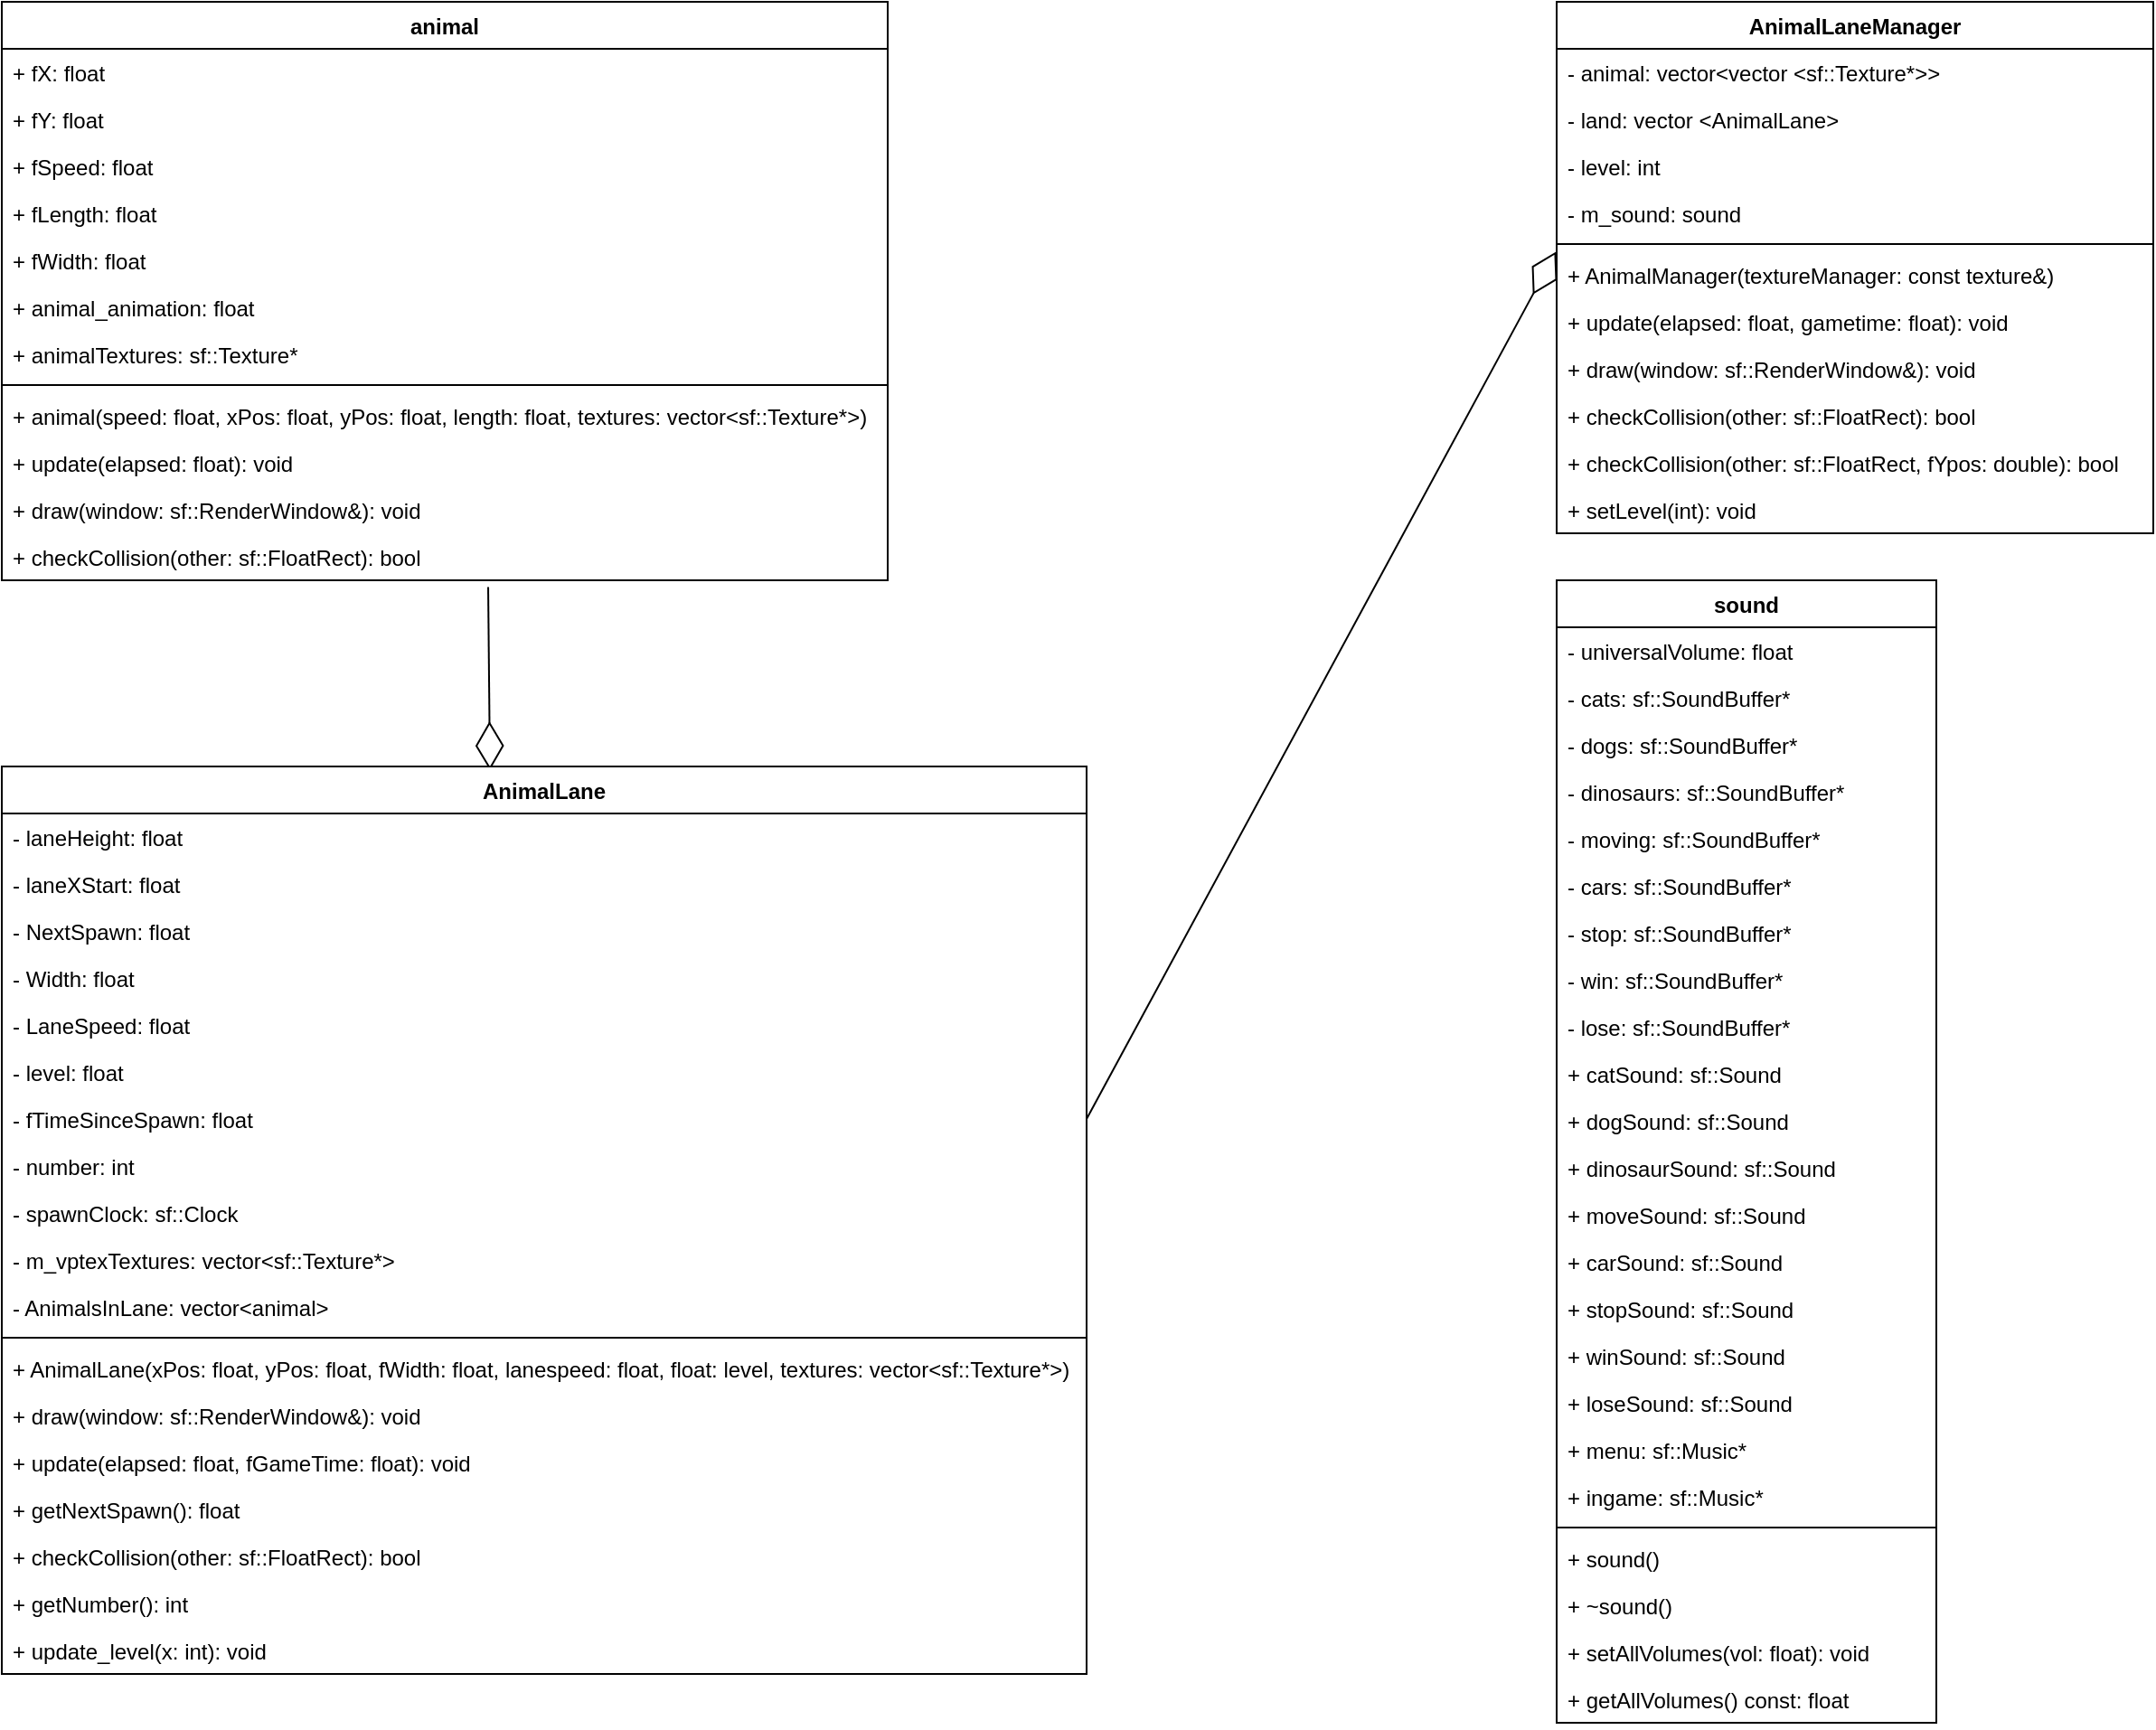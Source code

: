 <mxfile version="13.5.7" type="device"><diagram id="mRQwsWiXz2Iw2MZ6cd9d" name="Page-1"><mxGraphModel dx="1024" dy="592" grid="1" gridSize="10" guides="1" tooltips="1" connect="1" arrows="1" fold="1" page="1" pageScale="1" pageWidth="850" pageHeight="1100" math="0" shadow="0"><root><mxCell id="0"/><mxCell id="1" parent="0"/><mxCell id="m6yV7kOQvlR37z4mrAxk-1" value="animal" style="swimlane;fontStyle=1;align=center;verticalAlign=top;childLayout=stackLayout;horizontal=1;startSize=26;horizontalStack=0;resizeParent=1;resizeParentMax=0;resizeLast=0;collapsible=1;marginBottom=0;" parent="1" vertex="1"><mxGeometry x="10" y="17" width="490" height="320" as="geometry"><mxRectangle x="80" y="90" width="70" height="26" as="alternateBounds"/></mxGeometry></mxCell><mxCell id="m6yV7kOQvlR37z4mrAxk-2" value="+ fX: float" style="text;strokeColor=none;fillColor=none;align=left;verticalAlign=top;spacingLeft=4;spacingRight=4;overflow=hidden;rotatable=0;points=[[0,0.5],[1,0.5]];portConstraint=eastwest;" parent="m6yV7kOQvlR37z4mrAxk-1" vertex="1"><mxGeometry y="26" width="490" height="26" as="geometry"/></mxCell><mxCell id="m6yV7kOQvlR37z4mrAxk-8" value="+ fY: float" style="text;strokeColor=none;fillColor=none;align=left;verticalAlign=top;spacingLeft=4;spacingRight=4;overflow=hidden;rotatable=0;points=[[0,0.5],[1,0.5]];portConstraint=eastwest;" parent="m6yV7kOQvlR37z4mrAxk-1" vertex="1"><mxGeometry y="52" width="490" height="26" as="geometry"/></mxCell><mxCell id="m6yV7kOQvlR37z4mrAxk-7" value="+ fSpeed: float" style="text;strokeColor=none;fillColor=none;align=left;verticalAlign=top;spacingLeft=4;spacingRight=4;overflow=hidden;rotatable=0;points=[[0,0.5],[1,0.5]];portConstraint=eastwest;" parent="m6yV7kOQvlR37z4mrAxk-1" vertex="1"><mxGeometry y="78" width="490" height="26" as="geometry"/></mxCell><mxCell id="m6yV7kOQvlR37z4mrAxk-9" value="+ fLength: float" style="text;strokeColor=none;fillColor=none;align=left;verticalAlign=top;spacingLeft=4;spacingRight=4;overflow=hidden;rotatable=0;points=[[0,0.5],[1,0.5]];portConstraint=eastwest;" parent="m6yV7kOQvlR37z4mrAxk-1" vertex="1"><mxGeometry y="104" width="490" height="26" as="geometry"/></mxCell><mxCell id="m6yV7kOQvlR37z4mrAxk-10" value="+ fWidth: float" style="text;strokeColor=none;fillColor=none;align=left;verticalAlign=top;spacingLeft=4;spacingRight=4;overflow=hidden;rotatable=0;points=[[0,0.5],[1,0.5]];portConstraint=eastwest;" parent="m6yV7kOQvlR37z4mrAxk-1" vertex="1"><mxGeometry y="130" width="490" height="26" as="geometry"/></mxCell><mxCell id="hdMgi_DAgNyOo7s1jrPT-1" value="+ animal_animation: float" style="text;strokeColor=none;fillColor=none;align=left;verticalAlign=top;spacingLeft=4;spacingRight=4;overflow=hidden;rotatable=0;points=[[0,0.5],[1,0.5]];portConstraint=eastwest;" vertex="1" parent="m6yV7kOQvlR37z4mrAxk-1"><mxGeometry y="156" width="490" height="26" as="geometry"/></mxCell><mxCell id="hdMgi_DAgNyOo7s1jrPT-3" value="+ animalTextures: sf::Texture*" style="text;strokeColor=none;fillColor=none;align=left;verticalAlign=top;spacingLeft=4;spacingRight=4;overflow=hidden;rotatable=0;points=[[0,0.5],[1,0.5]];portConstraint=eastwest;" vertex="1" parent="m6yV7kOQvlR37z4mrAxk-1"><mxGeometry y="182" width="490" height="26" as="geometry"/></mxCell><mxCell id="m6yV7kOQvlR37z4mrAxk-3" value="" style="line;strokeWidth=1;fillColor=none;align=left;verticalAlign=middle;spacingTop=-1;spacingLeft=3;spacingRight=3;rotatable=0;labelPosition=right;points=[];portConstraint=eastwest;" parent="m6yV7kOQvlR37z4mrAxk-1" vertex="1"><mxGeometry y="208" width="490" height="8" as="geometry"/></mxCell><mxCell id="m6yV7kOQvlR37z4mrAxk-4" value="+ animal(speed: float, xPos: float, yPos: float, length: float, textures: vector&lt;sf::Texture*&gt;)" style="text;strokeColor=none;fillColor=none;align=left;verticalAlign=top;spacingLeft=4;spacingRight=4;overflow=hidden;rotatable=0;points=[[0,0.5],[1,0.5]];portConstraint=eastwest;" parent="m6yV7kOQvlR37z4mrAxk-1" vertex="1"><mxGeometry y="216" width="490" height="26" as="geometry"/></mxCell><mxCell id="hdMgi_DAgNyOo7s1jrPT-4" value="+ update(elapsed: float): void " style="text;strokeColor=none;fillColor=none;align=left;verticalAlign=top;spacingLeft=4;spacingRight=4;overflow=hidden;rotatable=0;points=[[0,0.5],[1,0.5]];portConstraint=eastwest;" vertex="1" parent="m6yV7kOQvlR37z4mrAxk-1"><mxGeometry y="242" width="490" height="26" as="geometry"/></mxCell><mxCell id="hdMgi_DAgNyOo7s1jrPT-5" value="+ draw(window: sf::RenderWindow&amp;): void " style="text;strokeColor=none;fillColor=none;align=left;verticalAlign=top;spacingLeft=4;spacingRight=4;overflow=hidden;rotatable=0;points=[[0,0.5],[1,0.5]];portConstraint=eastwest;" vertex="1" parent="m6yV7kOQvlR37z4mrAxk-1"><mxGeometry y="268" width="490" height="26" as="geometry"/></mxCell><mxCell id="hdMgi_DAgNyOo7s1jrPT-6" value="+ checkCollision(other: sf::FloatRect): bool" style="text;strokeColor=none;fillColor=none;align=left;verticalAlign=top;spacingLeft=4;spacingRight=4;overflow=hidden;rotatable=0;points=[[0,0.5],[1,0.5]];portConstraint=eastwest;" vertex="1" parent="m6yV7kOQvlR37z4mrAxk-1"><mxGeometry y="294" width="490" height="26" as="geometry"/></mxCell><mxCell id="hdMgi_DAgNyOo7s1jrPT-32" value="AnimalLaneManager" style="swimlane;fontStyle=1;align=center;verticalAlign=top;childLayout=stackLayout;horizontal=1;startSize=26;horizontalStack=0;resizeParent=1;resizeParentMax=0;resizeLast=0;collapsible=1;marginBottom=0;" vertex="1" parent="1"><mxGeometry x="870" y="17" width="330" height="294" as="geometry"/></mxCell><mxCell id="hdMgi_DAgNyOo7s1jrPT-33" value="- animal: vector&lt;vector &lt;sf::Texture*&gt;&gt;" style="text;strokeColor=none;fillColor=none;align=left;verticalAlign=top;spacingLeft=4;spacingRight=4;overflow=hidden;rotatable=0;points=[[0,0.5],[1,0.5]];portConstraint=eastwest;" vertex="1" parent="hdMgi_DAgNyOo7s1jrPT-32"><mxGeometry y="26" width="330" height="26" as="geometry"/></mxCell><mxCell id="hdMgi_DAgNyOo7s1jrPT-36" value="- land: vector &lt;AnimalLane&gt;" style="text;strokeColor=none;fillColor=none;align=left;verticalAlign=top;spacingLeft=4;spacingRight=4;overflow=hidden;rotatable=0;points=[[0,0.5],[1,0.5]];portConstraint=eastwest;" vertex="1" parent="hdMgi_DAgNyOo7s1jrPT-32"><mxGeometry y="52" width="330" height="26" as="geometry"/></mxCell><mxCell id="hdMgi_DAgNyOo7s1jrPT-37" value="- level: int" style="text;strokeColor=none;fillColor=none;align=left;verticalAlign=top;spacingLeft=4;spacingRight=4;overflow=hidden;rotatable=0;points=[[0,0.5],[1,0.5]];portConstraint=eastwest;" vertex="1" parent="hdMgi_DAgNyOo7s1jrPT-32"><mxGeometry y="78" width="330" height="26" as="geometry"/></mxCell><mxCell id="hdMgi_DAgNyOo7s1jrPT-38" value="- m_sound: sound" style="text;strokeColor=none;fillColor=none;align=left;verticalAlign=top;spacingLeft=4;spacingRight=4;overflow=hidden;rotatable=0;points=[[0,0.5],[1,0.5]];portConstraint=eastwest;" vertex="1" parent="hdMgi_DAgNyOo7s1jrPT-32"><mxGeometry y="104" width="330" height="26" as="geometry"/></mxCell><mxCell id="hdMgi_DAgNyOo7s1jrPT-34" value="" style="line;strokeWidth=1;fillColor=none;align=left;verticalAlign=middle;spacingTop=-1;spacingLeft=3;spacingRight=3;rotatable=0;labelPosition=right;points=[];portConstraint=eastwest;" vertex="1" parent="hdMgi_DAgNyOo7s1jrPT-32"><mxGeometry y="130" width="330" height="8" as="geometry"/></mxCell><mxCell id="hdMgi_DAgNyOo7s1jrPT-35" value="+ AnimalManager(textureManager: const texture&amp;)" style="text;strokeColor=none;fillColor=none;align=left;verticalAlign=top;spacingLeft=4;spacingRight=4;overflow=hidden;rotatable=0;points=[[0,0.5],[1,0.5]];portConstraint=eastwest;" vertex="1" parent="hdMgi_DAgNyOo7s1jrPT-32"><mxGeometry y="138" width="330" height="26" as="geometry"/></mxCell><mxCell id="hdMgi_DAgNyOo7s1jrPT-39" value="+ update(elapsed: float, gametime: float): void " style="text;strokeColor=none;fillColor=none;align=left;verticalAlign=top;spacingLeft=4;spacingRight=4;overflow=hidden;rotatable=0;points=[[0,0.5],[1,0.5]];portConstraint=eastwest;" vertex="1" parent="hdMgi_DAgNyOo7s1jrPT-32"><mxGeometry y="164" width="330" height="26" as="geometry"/></mxCell><mxCell id="hdMgi_DAgNyOo7s1jrPT-40" value="+ draw(window: sf::RenderWindow&amp;): void " style="text;strokeColor=none;fillColor=none;align=left;verticalAlign=top;spacingLeft=4;spacingRight=4;overflow=hidden;rotatable=0;points=[[0,0.5],[1,0.5]];portConstraint=eastwest;" vertex="1" parent="hdMgi_DAgNyOo7s1jrPT-32"><mxGeometry y="190" width="330" height="26" as="geometry"/></mxCell><mxCell id="hdMgi_DAgNyOo7s1jrPT-41" value="+ checkCollision(other: sf::FloatRect): bool" style="text;strokeColor=none;fillColor=none;align=left;verticalAlign=top;spacingLeft=4;spacingRight=4;overflow=hidden;rotatable=0;points=[[0,0.5],[1,0.5]];portConstraint=eastwest;" vertex="1" parent="hdMgi_DAgNyOo7s1jrPT-32"><mxGeometry y="216" width="330" height="26" as="geometry"/></mxCell><mxCell id="hdMgi_DAgNyOo7s1jrPT-42" value="+ checkCollision(other: sf::FloatRect, fYpos: double): bool" style="text;strokeColor=none;fillColor=none;align=left;verticalAlign=top;spacingLeft=4;spacingRight=4;overflow=hidden;rotatable=0;points=[[0,0.5],[1,0.5]];portConstraint=eastwest;" vertex="1" parent="hdMgi_DAgNyOo7s1jrPT-32"><mxGeometry y="242" width="330" height="26" as="geometry"/></mxCell><mxCell id="hdMgi_DAgNyOo7s1jrPT-43" value="+ setLevel(int): void" style="text;strokeColor=none;fillColor=none;align=left;verticalAlign=top;spacingLeft=4;spacingRight=4;overflow=hidden;rotatable=0;points=[[0,0.5],[1,0.5]];portConstraint=eastwest;" vertex="1" parent="hdMgi_DAgNyOo7s1jrPT-32"><mxGeometry y="268" width="330" height="26" as="geometry"/></mxCell><mxCell id="hdMgi_DAgNyOo7s1jrPT-69" value="" style="endArrow=diamondThin;endFill=0;endSize=24;html=1;exitX=0.549;exitY=1.146;exitDx=0;exitDy=0;exitPerimeter=0;entryX=0.45;entryY=0.004;entryDx=0;entryDy=0;entryPerimeter=0;" edge="1" parent="1" source="hdMgi_DAgNyOo7s1jrPT-6" target="hdMgi_DAgNyOo7s1jrPT-7"><mxGeometry width="160" relative="1" as="geometry"><mxPoint x="265" y="370" as="sourcePoint"/><mxPoint x="425" y="370" as="targetPoint"/></mxGeometry></mxCell><mxCell id="hdMgi_DAgNyOo7s1jrPT-7" value="AnimalLane" style="swimlane;fontStyle=1;align=center;verticalAlign=top;childLayout=stackLayout;horizontal=1;startSize=26;horizontalStack=0;resizeParent=1;resizeParentMax=0;resizeLast=0;collapsible=1;marginBottom=0;" vertex="1" parent="1"><mxGeometry x="10" y="440" width="600" height="502" as="geometry"/></mxCell><mxCell id="hdMgi_DAgNyOo7s1jrPT-8" value="- laneHeight: float" style="text;strokeColor=none;fillColor=none;align=left;verticalAlign=top;spacingLeft=4;spacingRight=4;overflow=hidden;rotatable=0;points=[[0,0.5],[1,0.5]];portConstraint=eastwest;" vertex="1" parent="hdMgi_DAgNyOo7s1jrPT-7"><mxGeometry y="26" width="600" height="26" as="geometry"/></mxCell><mxCell id="hdMgi_DAgNyOo7s1jrPT-12" value="- laneXStart: float" style="text;strokeColor=none;fillColor=none;align=left;verticalAlign=top;spacingLeft=4;spacingRight=4;overflow=hidden;rotatable=0;points=[[0,0.5],[1,0.5]];portConstraint=eastwest;" vertex="1" parent="hdMgi_DAgNyOo7s1jrPT-7"><mxGeometry y="52" width="600" height="26" as="geometry"/></mxCell><mxCell id="hdMgi_DAgNyOo7s1jrPT-14" value="- NextSpawn: float" style="text;strokeColor=none;fillColor=none;align=left;verticalAlign=top;spacingLeft=4;spacingRight=4;overflow=hidden;rotatable=0;points=[[0,0.5],[1,0.5]];portConstraint=eastwest;" vertex="1" parent="hdMgi_DAgNyOo7s1jrPT-7"><mxGeometry y="78" width="600" height="26" as="geometry"/></mxCell><mxCell id="hdMgi_DAgNyOo7s1jrPT-13" value="- Width: float" style="text;strokeColor=none;fillColor=none;align=left;verticalAlign=top;spacingLeft=4;spacingRight=4;overflow=hidden;rotatable=0;points=[[0,0.5],[1,0.5]];portConstraint=eastwest;" vertex="1" parent="hdMgi_DAgNyOo7s1jrPT-7"><mxGeometry y="104" width="600" height="26" as="geometry"/></mxCell><mxCell id="hdMgi_DAgNyOo7s1jrPT-15" value="- LaneSpeed: float" style="text;strokeColor=none;fillColor=none;align=left;verticalAlign=top;spacingLeft=4;spacingRight=4;overflow=hidden;rotatable=0;points=[[0,0.5],[1,0.5]];portConstraint=eastwest;" vertex="1" parent="hdMgi_DAgNyOo7s1jrPT-7"><mxGeometry y="130" width="600" height="26" as="geometry"/></mxCell><mxCell id="hdMgi_DAgNyOo7s1jrPT-24" value="- level: float" style="text;strokeColor=none;fillColor=none;align=left;verticalAlign=top;spacingLeft=4;spacingRight=4;overflow=hidden;rotatable=0;points=[[0,0.5],[1,0.5]];portConstraint=eastwest;" vertex="1" parent="hdMgi_DAgNyOo7s1jrPT-7"><mxGeometry y="156" width="600" height="26" as="geometry"/></mxCell><mxCell id="hdMgi_DAgNyOo7s1jrPT-21" value="- fTimeSinceSpawn: float" style="text;strokeColor=none;fillColor=none;align=left;verticalAlign=top;spacingLeft=4;spacingRight=4;overflow=hidden;rotatable=0;points=[[0,0.5],[1,0.5]];portConstraint=eastwest;" vertex="1" parent="hdMgi_DAgNyOo7s1jrPT-7"><mxGeometry y="182" width="600" height="26" as="geometry"/></mxCell><mxCell id="hdMgi_DAgNyOo7s1jrPT-22" value="- number: int" style="text;strokeColor=none;fillColor=none;align=left;verticalAlign=top;spacingLeft=4;spacingRight=4;overflow=hidden;rotatable=0;points=[[0,0.5],[1,0.5]];portConstraint=eastwest;" vertex="1" parent="hdMgi_DAgNyOo7s1jrPT-7"><mxGeometry y="208" width="600" height="26" as="geometry"/></mxCell><mxCell id="hdMgi_DAgNyOo7s1jrPT-23" value="- spawnClock: sf::Clock" style="text;strokeColor=none;fillColor=none;align=left;verticalAlign=top;spacingLeft=4;spacingRight=4;overflow=hidden;rotatable=0;points=[[0,0.5],[1,0.5]];portConstraint=eastwest;" vertex="1" parent="hdMgi_DAgNyOo7s1jrPT-7"><mxGeometry y="234" width="600" height="26" as="geometry"/></mxCell><mxCell id="hdMgi_DAgNyOo7s1jrPT-11" value="- m_vptexTextures: vector&lt;sf::Texture*&gt;" style="text;strokeColor=none;fillColor=none;align=left;verticalAlign=top;spacingLeft=4;spacingRight=4;overflow=hidden;rotatable=0;points=[[0,0.5],[1,0.5]];portConstraint=eastwest;" vertex="1" parent="hdMgi_DAgNyOo7s1jrPT-7"><mxGeometry y="260" width="600" height="26" as="geometry"/></mxCell><mxCell id="hdMgi_DAgNyOo7s1jrPT-25" value="- AnimalsInLane: vector&lt;animal&gt;" style="text;strokeColor=none;fillColor=none;align=left;verticalAlign=top;spacingLeft=4;spacingRight=4;overflow=hidden;rotatable=0;points=[[0,0.5],[1,0.5]];portConstraint=eastwest;" vertex="1" parent="hdMgi_DAgNyOo7s1jrPT-7"><mxGeometry y="286" width="600" height="26" as="geometry"/></mxCell><mxCell id="hdMgi_DAgNyOo7s1jrPT-9" value="" style="line;strokeWidth=1;fillColor=none;align=left;verticalAlign=middle;spacingTop=-1;spacingLeft=3;spacingRight=3;rotatable=0;labelPosition=right;points=[];portConstraint=eastwest;" vertex="1" parent="hdMgi_DAgNyOo7s1jrPT-7"><mxGeometry y="312" width="600" height="8" as="geometry"/></mxCell><mxCell id="hdMgi_DAgNyOo7s1jrPT-10" value="+ AnimalLane(xPos: float, yPos: float, fWidth: float, lanespeed: float, float: level, textures: vector&lt;sf::Texture*&gt;)" style="text;strokeColor=none;fillColor=none;align=left;verticalAlign=top;spacingLeft=4;spacingRight=4;overflow=hidden;rotatable=0;points=[[0,0.5],[1,0.5]];portConstraint=eastwest;" vertex="1" parent="hdMgi_DAgNyOo7s1jrPT-7"><mxGeometry y="320" width="600" height="26" as="geometry"/></mxCell><mxCell id="hdMgi_DAgNyOo7s1jrPT-26" value="+ draw(window: sf::RenderWindow&amp;): void " style="text;strokeColor=none;fillColor=none;align=left;verticalAlign=top;spacingLeft=4;spacingRight=4;overflow=hidden;rotatable=0;points=[[0,0.5],[1,0.5]];portConstraint=eastwest;" vertex="1" parent="hdMgi_DAgNyOo7s1jrPT-7"><mxGeometry y="346" width="600" height="26" as="geometry"/></mxCell><mxCell id="hdMgi_DAgNyOo7s1jrPT-27" value="+ update(elapsed: float, fGameTime: float): void " style="text;strokeColor=none;fillColor=none;align=left;verticalAlign=top;spacingLeft=4;spacingRight=4;overflow=hidden;rotatable=0;points=[[0,0.5],[1,0.5]];portConstraint=eastwest;" vertex="1" parent="hdMgi_DAgNyOo7s1jrPT-7"><mxGeometry y="372" width="600" height="26" as="geometry"/></mxCell><mxCell id="hdMgi_DAgNyOo7s1jrPT-28" value="+ getNextSpawn(): float" style="text;strokeColor=none;fillColor=none;align=left;verticalAlign=top;spacingLeft=4;spacingRight=4;overflow=hidden;rotatable=0;points=[[0,0.5],[1,0.5]];portConstraint=eastwest;" vertex="1" parent="hdMgi_DAgNyOo7s1jrPT-7"><mxGeometry y="398" width="600" height="26" as="geometry"/></mxCell><mxCell id="hdMgi_DAgNyOo7s1jrPT-29" value="+ checkCollision(other: sf::FloatRect): bool" style="text;strokeColor=none;fillColor=none;align=left;verticalAlign=top;spacingLeft=4;spacingRight=4;overflow=hidden;rotatable=0;points=[[0,0.5],[1,0.5]];portConstraint=eastwest;" vertex="1" parent="hdMgi_DAgNyOo7s1jrPT-7"><mxGeometry y="424" width="600" height="26" as="geometry"/></mxCell><mxCell id="hdMgi_DAgNyOo7s1jrPT-30" value="+ getNumber(): int" style="text;strokeColor=none;fillColor=none;align=left;verticalAlign=top;spacingLeft=4;spacingRight=4;overflow=hidden;rotatable=0;points=[[0,0.5],[1,0.5]];portConstraint=eastwest;" vertex="1" parent="hdMgi_DAgNyOo7s1jrPT-7"><mxGeometry y="450" width="600" height="26" as="geometry"/></mxCell><mxCell id="hdMgi_DAgNyOo7s1jrPT-31" value="+ update_level(x: int): void" style="text;strokeColor=none;fillColor=none;align=left;verticalAlign=top;spacingLeft=4;spacingRight=4;overflow=hidden;rotatable=0;points=[[0,0.5],[1,0.5]];portConstraint=eastwest;" vertex="1" parent="hdMgi_DAgNyOo7s1jrPT-7"><mxGeometry y="476" width="600" height="26" as="geometry"/></mxCell><mxCell id="hdMgi_DAgNyOo7s1jrPT-70" value="" style="endArrow=diamondThin;endFill=0;endSize=24;html=1;entryX=-0.001;entryY=0.008;entryDx=0;entryDy=0;entryPerimeter=0;exitX=1;exitY=0.5;exitDx=0;exitDy=0;" edge="1" parent="1" source="hdMgi_DAgNyOo7s1jrPT-21" target="hdMgi_DAgNyOo7s1jrPT-35"><mxGeometry width="160" relative="1" as="geometry"><mxPoint x="610" y="630" as="sourcePoint"/><mxPoint x="770" y="630" as="targetPoint"/></mxGeometry></mxCell><mxCell id="hdMgi_DAgNyOo7s1jrPT-44" value="sound" style="swimlane;fontStyle=1;align=center;verticalAlign=top;childLayout=stackLayout;horizontal=1;startSize=26;horizontalStack=0;resizeParent=1;resizeParentMax=0;resizeLast=0;collapsible=1;marginBottom=0;" vertex="1" parent="1"><mxGeometry x="870" y="337" width="210" height="632" as="geometry"/></mxCell><mxCell id="hdMgi_DAgNyOo7s1jrPT-45" value="- universalVolume: float" style="text;strokeColor=none;fillColor=none;align=left;verticalAlign=top;spacingLeft=4;spacingRight=4;overflow=hidden;rotatable=0;points=[[0,0.5],[1,0.5]];portConstraint=eastwest;" vertex="1" parent="hdMgi_DAgNyOo7s1jrPT-44"><mxGeometry y="26" width="210" height="26" as="geometry"/></mxCell><mxCell id="hdMgi_DAgNyOo7s1jrPT-60" value="- cats: sf::SoundBuffer*" style="text;strokeColor=none;fillColor=none;align=left;verticalAlign=top;spacingLeft=4;spacingRight=4;overflow=hidden;rotatable=0;points=[[0,0.5],[1,0.5]];portConstraint=eastwest;" vertex="1" parent="hdMgi_DAgNyOo7s1jrPT-44"><mxGeometry y="52" width="210" height="26" as="geometry"/></mxCell><mxCell id="hdMgi_DAgNyOo7s1jrPT-64" value="- dogs: sf::SoundBuffer*" style="text;strokeColor=none;fillColor=none;align=left;verticalAlign=top;spacingLeft=4;spacingRight=4;overflow=hidden;rotatable=0;points=[[0,0.5],[1,0.5]];portConstraint=eastwest;" vertex="1" parent="hdMgi_DAgNyOo7s1jrPT-44"><mxGeometry y="78" width="210" height="26" as="geometry"/></mxCell><mxCell id="hdMgi_DAgNyOo7s1jrPT-59" value="- dinosaurs: sf::SoundBuffer*" style="text;strokeColor=none;fillColor=none;align=left;verticalAlign=top;spacingLeft=4;spacingRight=4;overflow=hidden;rotatable=0;points=[[0,0.5],[1,0.5]];portConstraint=eastwest;" vertex="1" parent="hdMgi_DAgNyOo7s1jrPT-44"><mxGeometry y="104" width="210" height="26" as="geometry"/></mxCell><mxCell id="hdMgi_DAgNyOo7s1jrPT-63" value="- moving: sf::SoundBuffer*" style="text;strokeColor=none;fillColor=none;align=left;verticalAlign=top;spacingLeft=4;spacingRight=4;overflow=hidden;rotatable=0;points=[[0,0.5],[1,0.5]];portConstraint=eastwest;" vertex="1" parent="hdMgi_DAgNyOo7s1jrPT-44"><mxGeometry y="130" width="210" height="26" as="geometry"/></mxCell><mxCell id="hdMgi_DAgNyOo7s1jrPT-61" value="- cars: sf::SoundBuffer*" style="text;strokeColor=none;fillColor=none;align=left;verticalAlign=top;spacingLeft=4;spacingRight=4;overflow=hidden;rotatable=0;points=[[0,0.5],[1,0.5]];portConstraint=eastwest;" vertex="1" parent="hdMgi_DAgNyOo7s1jrPT-44"><mxGeometry y="156" width="210" height="26" as="geometry"/></mxCell><mxCell id="hdMgi_DAgNyOo7s1jrPT-49" value="- stop: sf::SoundBuffer*" style="text;strokeColor=none;fillColor=none;align=left;verticalAlign=top;spacingLeft=4;spacingRight=4;overflow=hidden;rotatable=0;points=[[0,0.5],[1,0.5]];portConstraint=eastwest;" vertex="1" parent="hdMgi_DAgNyOo7s1jrPT-44"><mxGeometry y="182" width="210" height="26" as="geometry"/></mxCell><mxCell id="hdMgi_DAgNyOo7s1jrPT-62" value="- win: sf::SoundBuffer*" style="text;strokeColor=none;fillColor=none;align=left;verticalAlign=top;spacingLeft=4;spacingRight=4;overflow=hidden;rotatable=0;points=[[0,0.5],[1,0.5]];portConstraint=eastwest;" vertex="1" parent="hdMgi_DAgNyOo7s1jrPT-44"><mxGeometry y="208" width="210" height="26" as="geometry"/></mxCell><mxCell id="hdMgi_DAgNyOo7s1jrPT-58" value="- lose: sf::SoundBuffer*" style="text;strokeColor=none;fillColor=none;align=left;verticalAlign=top;spacingLeft=4;spacingRight=4;overflow=hidden;rotatable=0;points=[[0,0.5],[1,0.5]];portConstraint=eastwest;" vertex="1" parent="hdMgi_DAgNyOo7s1jrPT-44"><mxGeometry y="234" width="210" height="26" as="geometry"/></mxCell><mxCell id="hdMgi_DAgNyOo7s1jrPT-48" value="+ catSound: sf::Sound" style="text;strokeColor=none;fillColor=none;align=left;verticalAlign=top;spacingLeft=4;spacingRight=4;overflow=hidden;rotatable=0;points=[[0,0.5],[1,0.5]];portConstraint=eastwest;" vertex="1" parent="hdMgi_DAgNyOo7s1jrPT-44"><mxGeometry y="260" width="210" height="26" as="geometry"/></mxCell><mxCell id="hdMgi_DAgNyOo7s1jrPT-50" value="+ dogSound: sf::Sound" style="text;strokeColor=none;fillColor=none;align=left;verticalAlign=top;spacingLeft=4;spacingRight=4;overflow=hidden;rotatable=0;points=[[0,0.5],[1,0.5]];portConstraint=eastwest;" vertex="1" parent="hdMgi_DAgNyOo7s1jrPT-44"><mxGeometry y="286" width="210" height="26" as="geometry"/></mxCell><mxCell id="hdMgi_DAgNyOo7s1jrPT-52" value="+ dinosaurSound: sf::Sound" style="text;strokeColor=none;fillColor=none;align=left;verticalAlign=top;spacingLeft=4;spacingRight=4;overflow=hidden;rotatable=0;points=[[0,0.5],[1,0.5]];portConstraint=eastwest;" vertex="1" parent="hdMgi_DAgNyOo7s1jrPT-44"><mxGeometry y="312" width="210" height="26" as="geometry"/></mxCell><mxCell id="hdMgi_DAgNyOo7s1jrPT-53" value="+ moveSound: sf::Sound" style="text;strokeColor=none;fillColor=none;align=left;verticalAlign=top;spacingLeft=4;spacingRight=4;overflow=hidden;rotatable=0;points=[[0,0.5],[1,0.5]];portConstraint=eastwest;" vertex="1" parent="hdMgi_DAgNyOo7s1jrPT-44"><mxGeometry y="338" width="210" height="26" as="geometry"/></mxCell><mxCell id="hdMgi_DAgNyOo7s1jrPT-65" value="+ carSound: sf::Sound" style="text;strokeColor=none;fillColor=none;align=left;verticalAlign=top;spacingLeft=4;spacingRight=4;overflow=hidden;rotatable=0;points=[[0,0.5],[1,0.5]];portConstraint=eastwest;" vertex="1" parent="hdMgi_DAgNyOo7s1jrPT-44"><mxGeometry y="364" width="210" height="26" as="geometry"/></mxCell><mxCell id="hdMgi_DAgNyOo7s1jrPT-55" value="+ stopSound: sf::Sound" style="text;strokeColor=none;fillColor=none;align=left;verticalAlign=top;spacingLeft=4;spacingRight=4;overflow=hidden;rotatable=0;points=[[0,0.5],[1,0.5]];portConstraint=eastwest;" vertex="1" parent="hdMgi_DAgNyOo7s1jrPT-44"><mxGeometry y="390" width="210" height="26" as="geometry"/></mxCell><mxCell id="hdMgi_DAgNyOo7s1jrPT-56" value="+ winSound: sf::Sound" style="text;strokeColor=none;fillColor=none;align=left;verticalAlign=top;spacingLeft=4;spacingRight=4;overflow=hidden;rotatable=0;points=[[0,0.5],[1,0.5]];portConstraint=eastwest;" vertex="1" parent="hdMgi_DAgNyOo7s1jrPT-44"><mxGeometry y="416" width="210" height="26" as="geometry"/></mxCell><mxCell id="hdMgi_DAgNyOo7s1jrPT-54" value="+ loseSound: sf::Sound" style="text;strokeColor=none;fillColor=none;align=left;verticalAlign=top;spacingLeft=4;spacingRight=4;overflow=hidden;rotatable=0;points=[[0,0.5],[1,0.5]];portConstraint=eastwest;" vertex="1" parent="hdMgi_DAgNyOo7s1jrPT-44"><mxGeometry y="442" width="210" height="26" as="geometry"/></mxCell><mxCell id="hdMgi_DAgNyOo7s1jrPT-51" value="+ menu: sf::Music*" style="text;strokeColor=none;fillColor=none;align=left;verticalAlign=top;spacingLeft=4;spacingRight=4;overflow=hidden;rotatable=0;points=[[0,0.5],[1,0.5]];portConstraint=eastwest;" vertex="1" parent="hdMgi_DAgNyOo7s1jrPT-44"><mxGeometry y="468" width="210" height="26" as="geometry"/></mxCell><mxCell id="hdMgi_DAgNyOo7s1jrPT-57" value="+ ingame: sf::Music*" style="text;strokeColor=none;fillColor=none;align=left;verticalAlign=top;spacingLeft=4;spacingRight=4;overflow=hidden;rotatable=0;points=[[0,0.5],[1,0.5]];portConstraint=eastwest;" vertex="1" parent="hdMgi_DAgNyOo7s1jrPT-44"><mxGeometry y="494" width="210" height="26" as="geometry"/></mxCell><mxCell id="hdMgi_DAgNyOo7s1jrPT-46" value="" style="line;strokeWidth=1;fillColor=none;align=left;verticalAlign=middle;spacingTop=-1;spacingLeft=3;spacingRight=3;rotatable=0;labelPosition=right;points=[];portConstraint=eastwest;" vertex="1" parent="hdMgi_DAgNyOo7s1jrPT-44"><mxGeometry y="520" width="210" height="8" as="geometry"/></mxCell><mxCell id="hdMgi_DAgNyOo7s1jrPT-66" value="+ sound()" style="text;strokeColor=none;fillColor=none;align=left;verticalAlign=top;spacingLeft=4;spacingRight=4;overflow=hidden;rotatable=0;points=[[0,0.5],[1,0.5]];portConstraint=eastwest;" vertex="1" parent="hdMgi_DAgNyOo7s1jrPT-44"><mxGeometry y="528" width="210" height="26" as="geometry"/></mxCell><mxCell id="hdMgi_DAgNyOo7s1jrPT-67" value="+ ~sound()" style="text;strokeColor=none;fillColor=none;align=left;verticalAlign=top;spacingLeft=4;spacingRight=4;overflow=hidden;rotatable=0;points=[[0,0.5],[1,0.5]];portConstraint=eastwest;" vertex="1" parent="hdMgi_DAgNyOo7s1jrPT-44"><mxGeometry y="554" width="210" height="26" as="geometry"/></mxCell><mxCell id="hdMgi_DAgNyOo7s1jrPT-47" value="+ setAllVolumes(vol: float): void" style="text;strokeColor=none;fillColor=none;align=left;verticalAlign=top;spacingLeft=4;spacingRight=4;overflow=hidden;rotatable=0;points=[[0,0.5],[1,0.5]];portConstraint=eastwest;" vertex="1" parent="hdMgi_DAgNyOo7s1jrPT-44"><mxGeometry y="580" width="210" height="26" as="geometry"/></mxCell><mxCell id="hdMgi_DAgNyOo7s1jrPT-68" value="+ getAllVolumes() const: float" style="text;strokeColor=none;fillColor=none;align=left;verticalAlign=top;spacingLeft=4;spacingRight=4;overflow=hidden;rotatable=0;points=[[0,0.5],[1,0.5]];portConstraint=eastwest;" vertex="1" parent="hdMgi_DAgNyOo7s1jrPT-44"><mxGeometry y="606" width="210" height="26" as="geometry"/></mxCell></root></mxGraphModel></diagram></mxfile>